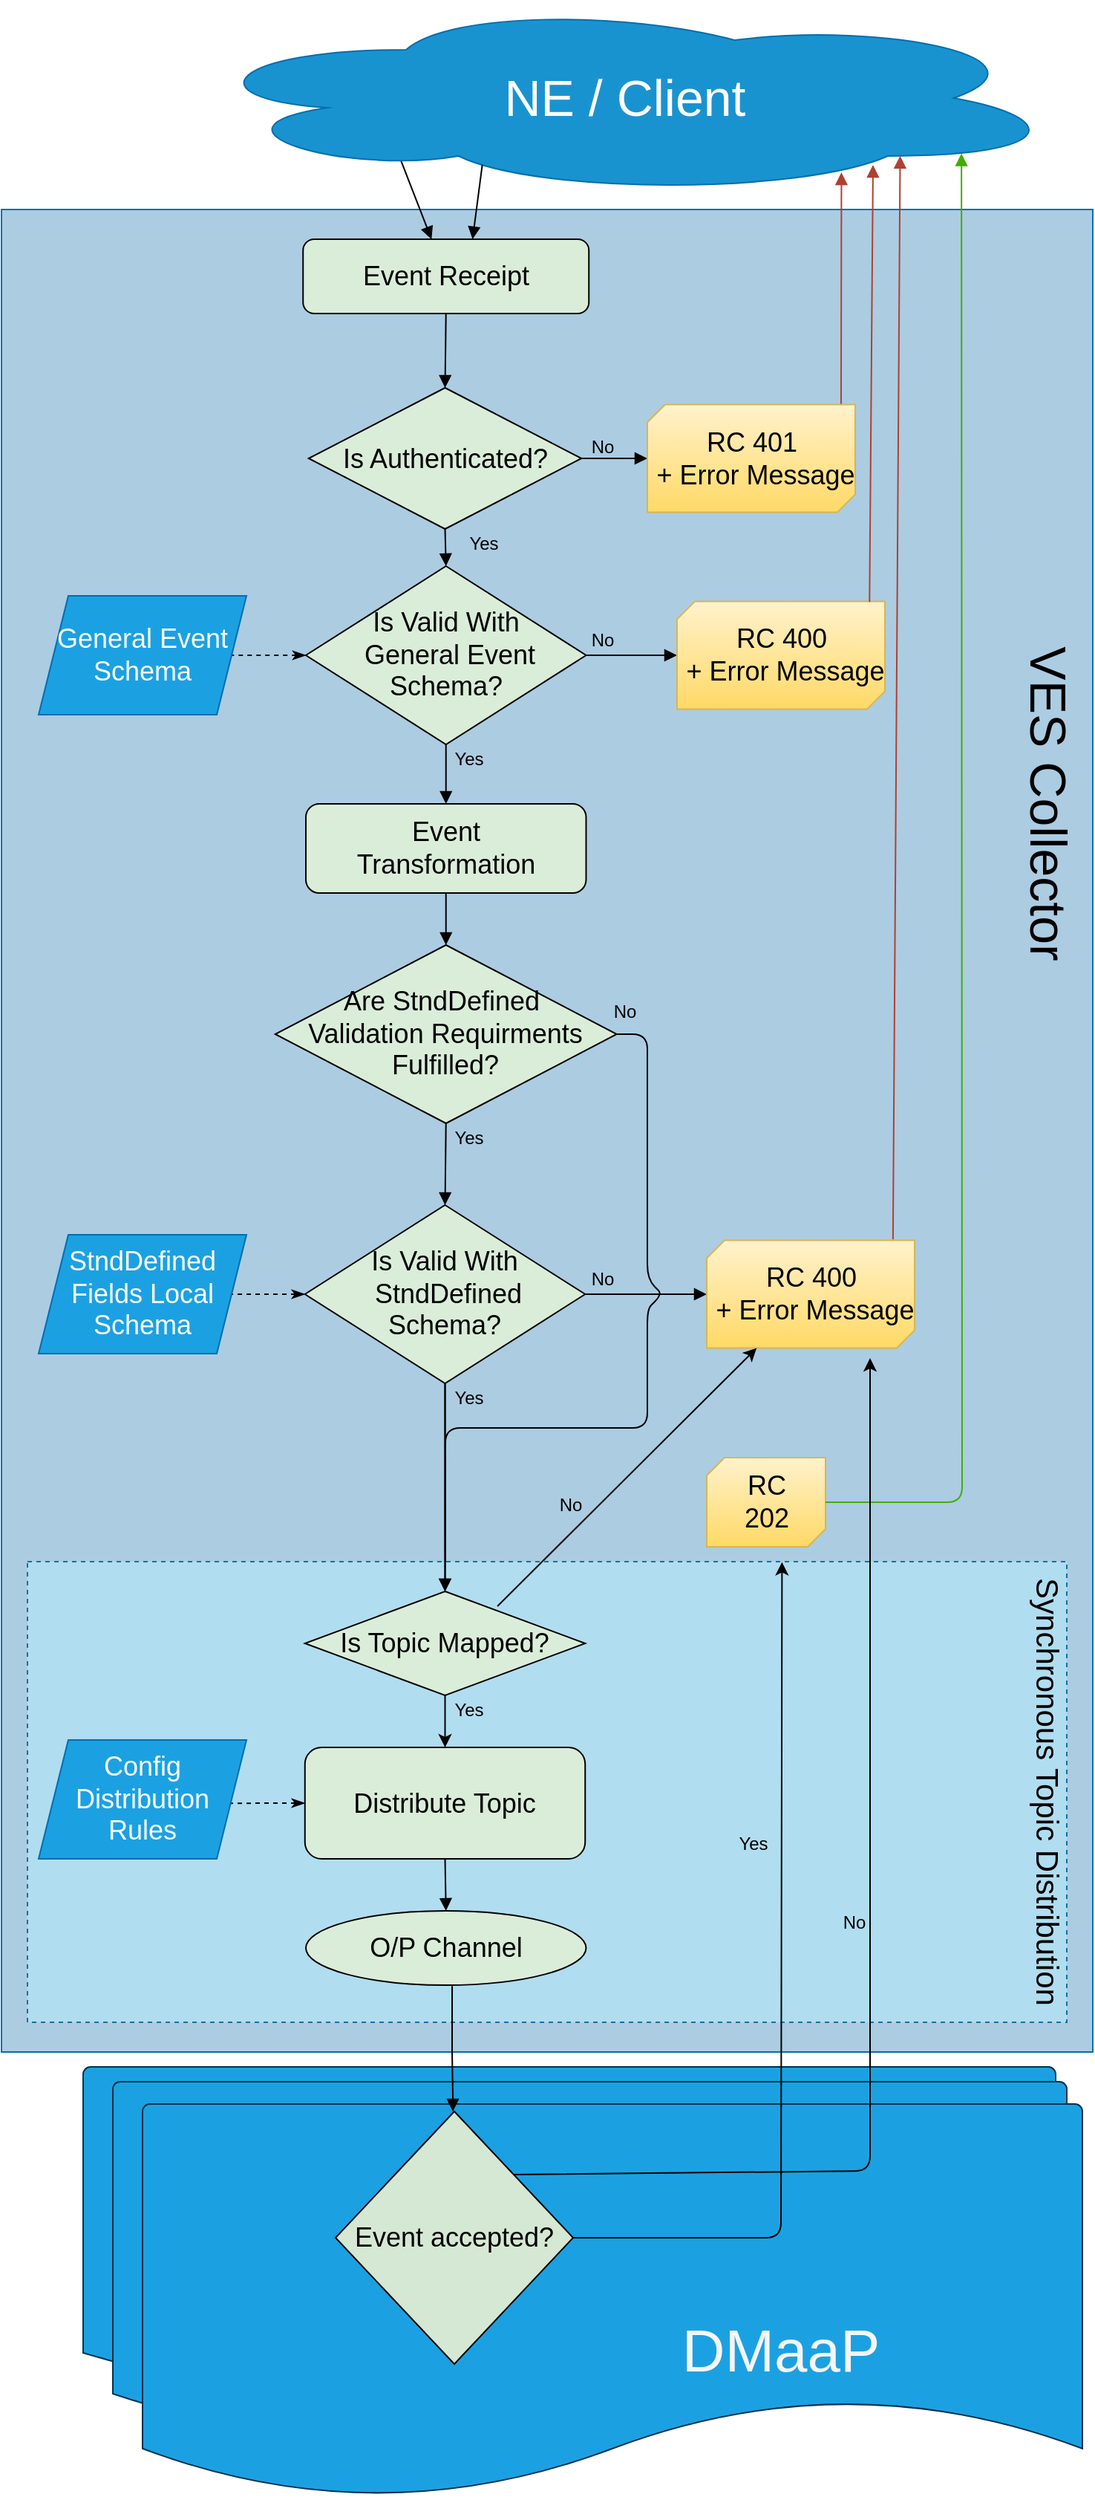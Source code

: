 <mxfile version="14.8.5" type="device"><diagram id="vMUO8L_1uB_JH7kcPZuJ" name="Page-1"><mxGraphModel dx="2370" dy="1078" grid="1" gridSize="10" guides="1" tooltips="1" connect="1" arrows="1" fold="1" page="1" pageScale="1" pageWidth="850" pageHeight="1100" math="0" shadow="0"><root><mxCell id="0"/><mxCell id="1" parent="0"/><mxCell id="pWnW0BS2OTKECx-yR50t-5" value="" style="strokeWidth=1;html=1;shape=mxgraph.flowchart.document2;whiteSpace=wrap;size=0.25;fillColor=#1ba1e2;fontSize=18;fontColor=#ffffff;strokeColor=#00314F;" vertex="1" parent="1"><mxGeometry x="120" y="1400" width="655" height="220" as="geometry"/></mxCell><mxCell id="96e1CSNELmbKJ8G_J5Kl-3" value="" style="rounded=0;whiteSpace=wrap;html=1;fontFamily=Helvetica;fontSize=12;fontColor=#ffffff;align=left;strokeColor=#006EAF;fillColor=#ACCCE2;" parent="1" vertex="1"><mxGeometry x="65" y="150" width="735" height="1240" as="geometry"/></mxCell><mxCell id="96e1CSNELmbKJ8G_J5Kl-4" value="&lt;font style=&quot;font-size: 34px&quot;&gt;VES Collector&lt;/font&gt;" style="text;html=1;strokeColor=none;fillColor=none;align=center;verticalAlign=middle;whiteSpace=wrap;rounded=0;rotation=90;" parent="1" vertex="1"><mxGeometry x="660" y="530" width="220" height="40" as="geometry"/></mxCell><mxCell id="96e1CSNELmbKJ8G_J5Kl-5" value="&lt;font style=&quot;font-size: 18px;&quot;&gt;Event Receipt&lt;/font&gt;" style="rounded=1;whiteSpace=wrap;html=1;fontFamily=Helvetica;fontSize=18;fontColor=#000000;align=center;strokeColor=#000000;fillColor=#DAEDD9;" parent="1" vertex="1"><mxGeometry x="268.12" y="170" width="192.5" height="50" as="geometry"/></mxCell><mxCell id="96e1CSNELmbKJ8G_J5Kl-37" style="edgeStyle=orthogonalEdgeStyle;rounded=0;orthogonalLoop=1;jettySize=auto;html=1;exitX=0.5;exitY=1;exitDx=0;exitDy=0;entryX=0.5;entryY=0;entryDx=0;entryDy=0;endArrow=block;endFill=1;fontSize=18;" parent="1" source="96e1CSNELmbKJ8G_J5Kl-6" target="96e1CSNELmbKJ8G_J5Kl-9" edge="1"><mxGeometry relative="1" as="geometry"/></mxCell><mxCell id="96e1CSNELmbKJ8G_J5Kl-43" style="edgeStyle=orthogonalEdgeStyle;rounded=0;orthogonalLoop=1;jettySize=auto;html=1;exitX=1;exitY=0.5;exitDx=0;exitDy=0;entryX=0;entryY=0.5;entryDx=0;entryDy=0;entryPerimeter=0;endArrow=block;endFill=1;fontSize=18;" parent="1" source="96e1CSNELmbKJ8G_J5Kl-6" edge="1"><mxGeometry relative="1" as="geometry"><mxPoint x="500" y="317.5" as="targetPoint"/></mxGeometry></mxCell><mxCell id="96e1CSNELmbKJ8G_J5Kl-6" value="&lt;font style=&quot;font-size: 18px&quot;&gt;Is Authenticated?&lt;/font&gt;" style="rhombus;whiteSpace=wrap;html=1;fillColor=#DAEDD9;fontSize=18;" parent="1" vertex="1"><mxGeometry x="271.88" y="270" width="183.75" height="95" as="geometry"/></mxCell><mxCell id="96e1CSNELmbKJ8G_J5Kl-38" style="edgeStyle=orthogonalEdgeStyle;rounded=0;orthogonalLoop=1;jettySize=auto;html=1;exitX=0.5;exitY=1;exitDx=0;exitDy=0;entryX=0.5;entryY=0;entryDx=0;entryDy=0;endArrow=block;endFill=1;fontSize=18;" parent="1" source="96e1CSNELmbKJ8G_J5Kl-9" target="96e1CSNELmbKJ8G_J5Kl-20" edge="1"><mxGeometry relative="1" as="geometry"/></mxCell><mxCell id="96e1CSNELmbKJ8G_J5Kl-40" style="edgeStyle=orthogonalEdgeStyle;rounded=0;orthogonalLoop=1;jettySize=auto;html=1;exitX=0;exitY=0.5;exitDx=0;exitDy=0;entryX=1;entryY=0.5;entryDx=0;entryDy=0;endArrow=none;endFill=0;fontSize=18;dashed=1;startArrow=classicThin;startFill=1;" parent="1" source="96e1CSNELmbKJ8G_J5Kl-9" target="96e1CSNELmbKJ8G_J5Kl-16" edge="1"><mxGeometry relative="1" as="geometry"/></mxCell><mxCell id="96e1CSNELmbKJ8G_J5Kl-44" style="edgeStyle=orthogonalEdgeStyle;rounded=0;orthogonalLoop=1;jettySize=auto;html=1;exitX=1;exitY=0.5;exitDx=0;exitDy=0;entryX=0;entryY=0.5;entryDx=0;entryDy=0;entryPerimeter=0;endArrow=block;endFill=1;fontSize=18;" parent="1" source="96e1CSNELmbKJ8G_J5Kl-9" edge="1"><mxGeometry relative="1" as="geometry"><mxPoint x="520" y="450" as="targetPoint"/></mxGeometry></mxCell><mxCell id="96e1CSNELmbKJ8G_J5Kl-9" value="Is Valid With&lt;br&gt;&amp;nbsp;General Event&lt;br&gt;Schema?" style="rhombus;whiteSpace=wrap;html=1;fillColor=#DAEDD9;fontSize=18;" parent="1" vertex="1"><mxGeometry x="270" y="390" width="188.74" height="120" as="geometry"/></mxCell><mxCell id="96e1CSNELmbKJ8G_J5Kl-16" value="General Event Schema" style="shape=parallelogram;perimeter=parallelogramPerimeter;whiteSpace=wrap;html=1;fixedSize=1;fillColor=#1ba1e2;fontSize=18;strokeColor=#006EAF;fontColor=#ffffff;" parent="1" vertex="1"><mxGeometry x="90" y="410" width="140" height="80" as="geometry"/></mxCell><mxCell id="96e1CSNELmbKJ8G_J5Kl-39" style="edgeStyle=orthogonalEdgeStyle;rounded=0;orthogonalLoop=1;jettySize=auto;html=1;exitX=0.5;exitY=1;exitDx=0;exitDy=0;entryX=0.5;entryY=0;entryDx=0;entryDy=0;endArrow=block;endFill=1;fontSize=18;" parent="1" source="96e1CSNELmbKJ8G_J5Kl-20" target="H4DT108jTsMPoyHfS6KQ-10" edge="1"><mxGeometry relative="1" as="geometry"/></mxCell><mxCell id="96e1CSNELmbKJ8G_J5Kl-20" value="Event&lt;br&gt;Transformation" style="rounded=1;whiteSpace=wrap;html=1;fontFamily=Helvetica;fontSize=18;fontColor=#000000;align=center;strokeColor=#000000;fillColor=#DAEDD9;" parent="1" vertex="1"><mxGeometry x="270" y="550" width="188.74" height="60" as="geometry"/></mxCell><mxCell id="96e1CSNELmbKJ8G_J5Kl-42" style="edgeStyle=orthogonalEdgeStyle;rounded=0;orthogonalLoop=1;jettySize=auto;html=1;exitX=0;exitY=0.5;exitDx=0;exitDy=0;entryX=1;entryY=0.5;entryDx=0;entryDy=0;endArrow=none;endFill=0;fontSize=18;dashed=1;startArrow=classicThin;startFill=1;" parent="1" source="96e1CSNELmbKJ8G_J5Kl-22" target="96e1CSNELmbKJ8G_J5Kl-24" edge="1"><mxGeometry relative="1" as="geometry"/></mxCell><mxCell id="96e1CSNELmbKJ8G_J5Kl-46" style="edgeStyle=orthogonalEdgeStyle;rounded=0;orthogonalLoop=1;jettySize=auto;html=1;exitX=1;exitY=0.5;exitDx=0;exitDy=0;entryX=0;entryY=0.5;entryDx=0;entryDy=0;entryPerimeter=0;endArrow=block;endFill=1;fontSize=18;" parent="1" source="96e1CSNELmbKJ8G_J5Kl-22" edge="1"><mxGeometry relative="1" as="geometry"><mxPoint x="540" y="880" as="targetPoint"/></mxGeometry></mxCell><mxCell id="Hem029nruw4OFJo3yozP-3" style="edgeStyle=orthogonalEdgeStyle;rounded=1;orthogonalLoop=1;jettySize=auto;html=1;exitX=0.5;exitY=1;exitDx=0;exitDy=0;" parent="1" source="96e1CSNELmbKJ8G_J5Kl-22" edge="1"><mxGeometry relative="1" as="geometry"><Array as="points"><mxPoint x="364" y="1040"/><mxPoint x="364" y="1040"/></Array><mxPoint x="364" y="1070" as="targetPoint"/></mxGeometry></mxCell><mxCell id="96e1CSNELmbKJ8G_J5Kl-22" value="Is Valid With&lt;br&gt;&amp;nbsp;StndDefined &lt;br&gt;Schema?" style="rhombus;whiteSpace=wrap;html=1;fillColor=#DAEDD9;fontSize=18;" parent="1" vertex="1"><mxGeometry x="269.38" y="820" width="188.74" height="120" as="geometry"/></mxCell><mxCell id="96e1CSNELmbKJ8G_J5Kl-24" value="StndDefined&lt;br&gt;Fields Local&lt;br&gt;Schema" style="shape=parallelogram;perimeter=parallelogramPerimeter;whiteSpace=wrap;html=1;fixedSize=1;fillColor=#1ba1e2;fontSize=18;strokeColor=#006EAF;fontColor=#ffffff;" parent="1" vertex="1"><mxGeometry x="90" y="840" width="140" height="80" as="geometry"/></mxCell><mxCell id="96e1CSNELmbKJ8G_J5Kl-25" value="" style="rounded=0;whiteSpace=wrap;html=1;dashed=1;fontFamily=Helvetica;fontSize=18;fontColor=#000000;align=center;strokeColor=#10739e;fillColor=#b1ddf0;" parent="1" vertex="1"><mxGeometry x="82.5" y="1060" width="700" height="310" as="geometry"/></mxCell><mxCell id="96e1CSNELmbKJ8G_J5Kl-26" value="&lt;font style=&quot;font-size: 21px&quot;&gt;Synchronous Topic Distribution&lt;/font&gt;" style="text;html=1;strokeColor=none;fillColor=none;align=center;verticalAlign=middle;whiteSpace=wrap;rounded=0;dashed=1;fontSize=18;rotation=90;" parent="1" vertex="1"><mxGeometry x="610" y="1205" width="320" height="20" as="geometry"/></mxCell><mxCell id="Hem029nruw4OFJo3yozP-4" style="edgeStyle=orthogonalEdgeStyle;rounded=1;orthogonalLoop=1;jettySize=auto;html=1;exitX=0.5;exitY=1;exitDx=0;exitDy=0;entryX=0.5;entryY=0;entryDx=0;entryDy=0;" parent="1" source="96e1CSNELmbKJ8G_J5Kl-27" target="96e1CSNELmbKJ8G_J5Kl-33" edge="1"><mxGeometry relative="1" as="geometry"/></mxCell><mxCell id="96e1CSNELmbKJ8G_J5Kl-27" value="Is Topic Mapped?" style="rhombus;whiteSpace=wrap;html=1;fontFamily=Helvetica;fontSize=18;fontColor=#000000;align=center;strokeColor=#000000;fillColor=#DAEDD9;" parent="1" vertex="1"><mxGeometry x="269.38" y="1080" width="188.74" height="70" as="geometry"/></mxCell><mxCell id="96e1CSNELmbKJ8G_J5Kl-30" value="&lt;font style=&quot;font-size: 18px&quot;&gt;RC&lt;br style=&quot;font-size: 18px&quot;&gt;202&lt;br&gt;&lt;/font&gt;" style="verticalLabelPosition=middle;verticalAlign=middle;html=1;shape=mxgraph.basic.diag_snip_rect;dx=6;fillColor=#fff2cc;labelPosition=center;align=center;strokeColor=#d6b656;gradientColor=#ffd966;fontSize=18;" parent="1" vertex="1"><mxGeometry x="540" y="990" width="80" height="60" as="geometry"/></mxCell><mxCell id="96e1CSNELmbKJ8G_J5Kl-63" style="edgeStyle=orthogonalEdgeStyle;rounded=0;orthogonalLoop=1;jettySize=auto;html=1;exitX=0;exitY=0.5;exitDx=0;exitDy=0;entryX=0.919;entryY=0.533;entryDx=0;entryDy=0;entryPerimeter=0;endArrow=none;endFill=0;fontSize=18;dashed=1;startArrow=classicThin;startFill=1;" parent="1" source="96e1CSNELmbKJ8G_J5Kl-33" target="96e1CSNELmbKJ8G_J5Kl-62" edge="1"><mxGeometry relative="1" as="geometry"/></mxCell><mxCell id="96e1CSNELmbKJ8G_J5Kl-72" style="edgeStyle=orthogonalEdgeStyle;rounded=0;orthogonalLoop=1;jettySize=auto;html=1;exitX=0.5;exitY=1;exitDx=0;exitDy=0;entryX=0.5;entryY=0;entryDx=0;entryDy=0;endArrow=block;endFill=1;fontSize=18;fontColor=#F5F5F5;" parent="1" source="96e1CSNELmbKJ8G_J5Kl-33" target="96e1CSNELmbKJ8G_J5Kl-71" edge="1"><mxGeometry relative="1" as="geometry"/></mxCell><mxCell id="96e1CSNELmbKJ8G_J5Kl-33" value="Distribute Topic&lt;br&gt;" style="rounded=1;whiteSpace=wrap;html=1;fontFamily=Helvetica;fontSize=18;fontColor=#000000;align=center;strokeColor=#000000;fillColor=#DAEDD9;" parent="1" vertex="1"><mxGeometry x="269.38" y="1185" width="188.74" height="75" as="geometry"/></mxCell><mxCell id="96e1CSNELmbKJ8G_J5Kl-35" value="" style="endArrow=block;html=1;fontSize=18;endFill=1;exitX=0.244;exitY=0.822;exitDx=0;exitDy=0;exitPerimeter=0;" parent="1" source="96e1CSNELmbKJ8G_J5Kl-1" target="96e1CSNELmbKJ8G_J5Kl-5" edge="1"><mxGeometry width="50" height="50" relative="1" as="geometry"><mxPoint x="380" y="480" as="sourcePoint"/><mxPoint x="100" y="80" as="targetPoint"/></mxGeometry></mxCell><mxCell id="96e1CSNELmbKJ8G_J5Kl-36" value="" style="endArrow=block;html=1;fontSize=18;endFill=1;exitX=0.5;exitY=1;exitDx=0;exitDy=0;entryX=0.5;entryY=0;entryDx=0;entryDy=0;" parent="1" source="96e1CSNELmbKJ8G_J5Kl-5" target="96e1CSNELmbKJ8G_J5Kl-6" edge="1"><mxGeometry width="50" height="50" relative="1" as="geometry"><mxPoint x="370.51" y="125.82" as="sourcePoint"/><mxPoint x="374.37" y="180" as="targetPoint"/></mxGeometry></mxCell><mxCell id="96e1CSNELmbKJ8G_J5Kl-47" style="edgeStyle=orthogonalEdgeStyle;rounded=0;orthogonalLoop=1;jettySize=auto;html=1;exitX=0.5;exitY=1;exitDx=0;exitDy=0;entryX=0.5;entryY=0;entryDx=0;entryDy=0;endArrow=block;endFill=1;fontSize=18;" parent="1" source="96e1CSNELmbKJ8G_J5Kl-22" target="96e1CSNELmbKJ8G_J5Kl-27" edge="1"><mxGeometry relative="1" as="geometry"/></mxCell><mxCell id="96e1CSNELmbKJ8G_J5Kl-1" value="&lt;font style=&quot;font-size: 34px&quot;&gt;NE / Client&lt;/font&gt;" style="ellipse;shape=cloud;whiteSpace=wrap;html=1;strokeColor=#006EAF;fontColor=#ffffff;fillColor=#1993CF;" parent="1" vertex="1"><mxGeometry x="190" y="10" width="590" height="130" as="geometry"/></mxCell><mxCell id="96e1CSNELmbKJ8G_J5Kl-54" value="" style="endArrow=block;html=1;fontSize=18;endFill=1;exitX=0.337;exitY=0.846;exitDx=0;exitDy=0;exitPerimeter=0;entryX=0.593;entryY=0;entryDx=0;entryDy=0;entryPerimeter=0;" parent="1" source="96e1CSNELmbKJ8G_J5Kl-1" target="96e1CSNELmbKJ8G_J5Kl-5" edge="1"><mxGeometry width="50" height="50" relative="1" as="geometry"><mxPoint x="343.96" y="126.86" as="sourcePoint"/><mxPoint x="363.427" y="180.195" as="targetPoint"/></mxGeometry></mxCell><mxCell id="96e1CSNELmbKJ8G_J5Kl-56" value="" style="endArrow=block;html=1;fontSize=18;endFill=1;fillColor=#fad9d5;strokeColor=#ae4132;entryX=0.747;entryY=0.885;entryDx=0;entryDy=0;entryPerimeter=0;exitX=0.932;exitY=0.004;exitDx=0;exitDy=0;exitPerimeter=0;" parent="1" source="cLg6ceYGLbupnygdDXTe-1" target="96e1CSNELmbKJ8G_J5Kl-1" edge="1"><mxGeometry width="50" height="50" relative="1" as="geometry"><mxPoint x="614" y="282" as="sourcePoint"/><mxPoint x="610" y="210" as="targetPoint"/></mxGeometry></mxCell><mxCell id="96e1CSNELmbKJ8G_J5Kl-59" value="" style="endArrow=block;html=1;fontSize=18;entryX=0.814;entryY=0.799;entryDx=0;entryDy=0;entryPerimeter=0;endFill=1;fillColor=#fad9d5;strokeColor=#ae4132;exitX=0.896;exitY=-0.008;exitDx=0;exitDy=0;exitPerimeter=0;" parent="1" source="cLg6ceYGLbupnygdDXTe-3" target="96e1CSNELmbKJ8G_J5Kl-1" edge="1"><mxGeometry width="50" height="50" relative="1" as="geometry"><mxPoint x="612" y="699" as="sourcePoint"/><mxPoint x="630.0" y="277.78" as="targetPoint"/></mxGeometry></mxCell><mxCell id="96e1CSNELmbKJ8G_J5Kl-61" value="" style="endArrow=block;html=1;fontSize=18;exitX=1;exitY=0.5;exitDx=0;exitDy=0;exitPerimeter=0;entryX=0.884;entryY=0.787;entryDx=0;entryDy=0;entryPerimeter=0;endFill=1;fillColor=#60a917;strokeColor=#42AD00;" parent="1" source="96e1CSNELmbKJ8G_J5Kl-30" target="96e1CSNELmbKJ8G_J5Kl-1" edge="1"><mxGeometry width="50" height="50" relative="1" as="geometry"><mxPoint x="740" y="1020" as="sourcePoint"/><mxPoint x="790" y="970" as="targetPoint"/><Array as="points"><mxPoint x="712" y="1020"/></Array></mxGeometry></mxCell><mxCell id="96e1CSNELmbKJ8G_J5Kl-62" value="Config&lt;br&gt;Distribution Rules" style="shape=parallelogram;perimeter=parallelogramPerimeter;whiteSpace=wrap;html=1;fixedSize=1;fillColor=#1ba1e2;fontSize=18;strokeColor=#006EAF;fontColor=#ffffff;" parent="1" vertex="1"><mxGeometry x="90" y="1180" width="140" height="80" as="geometry"/></mxCell><mxCell id="96e1CSNELmbKJ8G_J5Kl-71" value="O/P Channel" style="ellipse;whiteSpace=wrap;html=1;fontFamily=Helvetica;fontSize=18;fontColor=#000000;align=center;strokeColor=#000000;fillColor=#DAEDD9;" parent="1" vertex="1"><mxGeometry x="270" y="1295" width="188.74" height="50" as="geometry"/></mxCell><mxCell id="cLg6ceYGLbupnygdDXTe-1" value="&lt;font style=&quot;font-size: 18px&quot;&gt;RC 401&lt;br&gt;&amp;nbsp;+ Error Message&lt;br&gt;&lt;/font&gt;" style="verticalLabelPosition=middle;verticalAlign=middle;html=1;shape=mxgraph.basic.diag_snip_rect;dx=6;fillColor=#fff2cc;labelPosition=center;align=center;strokeColor=#d6b656;gradientColor=#ffd966;fontSize=18;" parent="1" vertex="1"><mxGeometry x="500" y="281.25" width="140" height="72.5" as="geometry"/></mxCell><mxCell id="cLg6ceYGLbupnygdDXTe-2" value="&lt;font style=&quot;font-size: 18px&quot;&gt;RC 400&lt;br&gt;&amp;nbsp;+ Error Message&lt;br&gt;&lt;/font&gt;" style="verticalLabelPosition=middle;verticalAlign=middle;html=1;shape=mxgraph.basic.diag_snip_rect;dx=6;fillColor=#fff2cc;labelPosition=center;align=center;strokeColor=#d6b656;gradientColor=#ffd966;fontSize=18;" parent="1" vertex="1"><mxGeometry x="520" y="413.75" width="140" height="72.5" as="geometry"/></mxCell><mxCell id="cLg6ceYGLbupnygdDXTe-3" value="&lt;font style=&quot;font-size: 18px&quot;&gt;RC 400&lt;br&gt;&amp;nbsp;+ Error Message&lt;br&gt;&lt;/font&gt;" style="verticalLabelPosition=middle;verticalAlign=middle;html=1;shape=mxgraph.basic.diag_snip_rect;dx=6;fillColor=#fff2cc;labelPosition=center;align=center;strokeColor=#d6b656;gradientColor=#ffd966;fontSize=18;" parent="1" vertex="1"><mxGeometry x="540" y="843.75" width="140" height="72.5" as="geometry"/></mxCell><mxCell id="cLg6ceYGLbupnygdDXTe-4" value="" style="endArrow=block;html=1;fontSize=18;endFill=1;fillColor=#fad9d5;strokeColor=#ae4132;exitX=0.926;exitY=0.005;exitDx=0;exitDy=0;exitPerimeter=0;" parent="1" source="cLg6ceYGLbupnygdDXTe-2" edge="1"><mxGeometry width="50" height="50" relative="1" as="geometry"><mxPoint x="650.0" y="269.995" as="sourcePoint"/><mxPoint x="652" y="120" as="targetPoint"/></mxGeometry></mxCell><mxCell id="cLg6ceYGLbupnygdDXTe-5" value="No" style="text;html=1;strokeColor=none;fillColor=none;align=center;verticalAlign=middle;whiteSpace=wrap;rounded=0;" parent="1" vertex="1"><mxGeometry x="450" y="300" width="40" height="20" as="geometry"/></mxCell><mxCell id="cLg6ceYGLbupnygdDXTe-6" value="No" style="text;html=1;strokeColor=none;fillColor=none;align=center;verticalAlign=middle;whiteSpace=wrap;rounded=0;" parent="1" vertex="1"><mxGeometry x="450" y="430" width="40" height="20" as="geometry"/></mxCell><mxCell id="cLg6ceYGLbupnygdDXTe-8" value="No" style="text;html=1;strokeColor=none;fillColor=none;align=center;verticalAlign=middle;whiteSpace=wrap;rounded=0;" parent="1" vertex="1"><mxGeometry x="450" y="860" width="40" height="20" as="geometry"/></mxCell><mxCell id="H4DT108jTsMPoyHfS6KQ-8" value="Yes" style="text;html=1;strokeColor=none;fillColor=none;align=center;verticalAlign=middle;whiteSpace=wrap;rounded=0;" parent="1" vertex="1"><mxGeometry x="370" y="365" width="40" height="20" as="geometry"/></mxCell><mxCell id="H4DT108jTsMPoyHfS6KQ-10" value="&lt;font style=&quot;font-size: 18px&quot;&gt;Are StndDefined&amp;nbsp;&lt;br&gt;Validation Requirments&lt;br&gt;Fulfilled?&lt;br&gt;&lt;/font&gt;" style="rhombus;whiteSpace=wrap;html=1;fillColor=#DAEDD9;fontSize=18;" parent="1" vertex="1"><mxGeometry x="249.37" y="645" width="230" height="120" as="geometry"/></mxCell><mxCell id="H4DT108jTsMPoyHfS6KQ-12" value="Yes" style="text;html=1;strokeColor=none;fillColor=none;align=center;verticalAlign=middle;whiteSpace=wrap;rounded=0;" parent="1" vertex="1"><mxGeometry x="360" y="510" width="40" height="20" as="geometry"/></mxCell><mxCell id="H4DT108jTsMPoyHfS6KQ-14" value="" style="endArrow=block;html=1;exitX=0.5;exitY=1;exitDx=0;exitDy=0;entryX=0.5;entryY=0;entryDx=0;entryDy=0;endFill=1;" parent="1" source="H4DT108jTsMPoyHfS6KQ-10" target="96e1CSNELmbKJ8G_J5Kl-22" edge="1"><mxGeometry width="50" height="50" relative="1" as="geometry"><mxPoint x="390" y="830" as="sourcePoint"/><mxPoint x="440" y="780" as="targetPoint"/></mxGeometry></mxCell><mxCell id="H4DT108jTsMPoyHfS6KQ-15" value="Yes" style="text;html=1;strokeColor=none;fillColor=none;align=center;verticalAlign=middle;whiteSpace=wrap;rounded=0;" parent="1" vertex="1"><mxGeometry x="360" y="765" width="40" height="20" as="geometry"/></mxCell><mxCell id="H4DT108jTsMPoyHfS6KQ-16" value="" style="endArrow=block;html=1;exitX=1;exitY=0.5;exitDx=0;exitDy=0;endFill=1;entryX=0.5;entryY=0;entryDx=0;entryDy=0;" parent="1" source="H4DT108jTsMPoyHfS6KQ-10" target="96e1CSNELmbKJ8G_J5Kl-27" edge="1"><mxGeometry width="50" height="50" relative="1" as="geometry"><mxPoint x="374.37" y="775" as="sourcePoint"/><mxPoint x="364" y="970" as="targetPoint"/><Array as="points"><mxPoint x="500" y="705"/><mxPoint x="500" y="870"/><mxPoint x="510" y="880"/><mxPoint x="500" y="890"/><mxPoint x="500" y="970"/><mxPoint x="440" y="970"/><mxPoint x="364" y="970"/></Array></mxGeometry></mxCell><mxCell id="H4DT108jTsMPoyHfS6KQ-17" value="Yes" style="text;html=1;strokeColor=none;fillColor=none;align=center;verticalAlign=middle;whiteSpace=wrap;rounded=0;" parent="1" vertex="1"><mxGeometry x="360" y="940" width="40" height="20" as="geometry"/></mxCell><mxCell id="Hem029nruw4OFJo3yozP-1" value="No" style="text;html=1;strokeColor=none;fillColor=none;align=center;verticalAlign=middle;whiteSpace=wrap;rounded=0;" parent="1" vertex="1"><mxGeometry x="465" y="680" width="40" height="20" as="geometry"/></mxCell><mxCell id="Hem029nruw4OFJo3yozP-6" value="Yes" style="text;html=1;strokeColor=none;fillColor=none;align=center;verticalAlign=middle;whiteSpace=wrap;rounded=0;" parent="1" vertex="1"><mxGeometry x="360" y="1150" width="40" height="20" as="geometry"/></mxCell><mxCell id="pWnW0BS2OTKECx-yR50t-6" value="" style="strokeWidth=1;html=1;shape=mxgraph.flowchart.document2;whiteSpace=wrap;size=0.25;fillColor=#1ba1e2;fontSize=18;fontColor=#ffffff;strokeColor=#00314F;" vertex="1" parent="1"><mxGeometry x="140" y="1410" width="642.5" height="240" as="geometry"/></mxCell><mxCell id="96e1CSNELmbKJ8G_J5Kl-68" value="" style="strokeWidth=1;html=1;shape=mxgraph.flowchart.document2;whiteSpace=wrap;size=0.25;fillColor=#1ba1e2;fontSize=18;fontColor=#ffffff;strokeColor=#00314F;" parent="1" vertex="1"><mxGeometry x="160" y="1425" width="633" height="265" as="geometry"/></mxCell><mxCell id="pWnW0BS2OTKECx-yR50t-4" value="&lt;font style=&quot;font-size: 18px&quot;&gt;Event accepted?&lt;/font&gt;" style="rhombus;whiteSpace=wrap;html=1;fillColor=#d5e8d4;rounded=0;sketch=0;shadow=0;labelBorderColor=none;" vertex="1" parent="1"><mxGeometry x="290" y="1430" width="160" height="170" as="geometry"/></mxCell><mxCell id="96e1CSNELmbKJ8G_J5Kl-69" value="&lt;font style=&quot;font-size: 40px&quot;&gt;DMaaP&lt;/font&gt;" style="text;html=1;align=center;verticalAlign=middle;whiteSpace=wrap;rounded=0;fontSize=18;fontColor=#F5F5F5;" parent="1" vertex="1"><mxGeometry x="570" y="1580" width="40" height="20" as="geometry"/></mxCell><mxCell id="96e1CSNELmbKJ8G_J5Kl-73" style="edgeStyle=orthogonalEdgeStyle;rounded=0;orthogonalLoop=1;jettySize=auto;html=1;endArrow=block;endFill=1;fontSize=18;fontColor=#F5F5F5;exitX=0.522;exitY=1.012;exitDx=0;exitDy=0;exitPerimeter=0;" parent="1" source="96e1CSNELmbKJ8G_J5Kl-71" edge="1"><mxGeometry relative="1" as="geometry"><mxPoint x="369" y="1430" as="targetPoint"/><Array as="points"><mxPoint x="369" y="1390"/><mxPoint x="369" y="1390"/><mxPoint x="369" y="1420"/></Array></mxGeometry></mxCell><mxCell id="pWnW0BS2OTKECx-yR50t-7" value="" style="endArrow=classic;html=1;exitX=1;exitY=0.5;exitDx=0;exitDy=0;entryX=0.726;entryY=0.001;entryDx=0;entryDy=0;entryPerimeter=0;" edge="1" parent="1" source="pWnW0BS2OTKECx-yR50t-4" target="96e1CSNELmbKJ8G_J5Kl-25"><mxGeometry width="50" height="50" relative="1" as="geometry"><mxPoint x="550" y="1260" as="sourcePoint"/><mxPoint x="600" y="1210" as="targetPoint"/><Array as="points"><mxPoint x="590" y="1515"/></Array></mxGeometry></mxCell><mxCell id="pWnW0BS2OTKECx-yR50t-9" value="&lt;div style=&quot;font-size: 12px&quot;&gt;&lt;font style=&quot;font-size: 12px&quot;&gt;Yes&lt;/font&gt;&lt;/div&gt;" style="edgeLabel;html=1;align=center;verticalAlign=middle;resizable=0;points=[];labelBackgroundColor=#B1DDF0;" vertex="1" connectable="0" parent="pWnW0BS2OTKECx-yR50t-7"><mxGeometry x="0.402" y="4" relative="1" as="geometry"><mxPoint x="-16" y="12" as="offset"/></mxGeometry></mxCell><mxCell id="pWnW0BS2OTKECx-yR50t-8" value="" style="endArrow=classic;html=1;exitX=1;exitY=0;exitDx=0;exitDy=0;" edge="1" parent="1" source="pWnW0BS2OTKECx-yR50t-4"><mxGeometry width="50" height="50" relative="1" as="geometry"><mxPoint x="550" y="1260" as="sourcePoint"/><mxPoint x="650" y="923" as="targetPoint"/><Array as="points"><mxPoint x="650" y="1470"/></Array></mxGeometry></mxCell><mxCell id="pWnW0BS2OTKECx-yR50t-10" value="&lt;div style=&quot;font-size: 12px&quot;&gt;&lt;font style=&quot;font-size: 12px&quot;&gt;No&lt;/font&gt;&lt;/div&gt;" style="edgeLabel;html=1;align=center;verticalAlign=middle;resizable=0;points=[];labelBackgroundColor=#ACCCE2;" vertex="1" connectable="0" parent="1"><mxGeometry x="449.997" y="1020.003" as="geometry"><mxPoint x="-2" y="2" as="offset"/></mxGeometry></mxCell><mxCell id="pWnW0BS2OTKECx-yR50t-11" value="" style="endArrow=classic;html=1;strokeColor=#000000;exitX=0.687;exitY=0.143;exitDx=0;exitDy=0;exitPerimeter=0;" edge="1" parent="1" source="96e1CSNELmbKJ8G_J5Kl-27" target="cLg6ceYGLbupnygdDXTe-3"><mxGeometry width="50" height="50" relative="1" as="geometry"><mxPoint x="440" y="1050" as="sourcePoint"/><mxPoint x="490" y="1000" as="targetPoint"/></mxGeometry></mxCell><mxCell id="pWnW0BS2OTKECx-yR50t-12" value="&lt;div style=&quot;font-size: 12px&quot;&gt;&lt;font style=&quot;font-size: 12px&quot;&gt;No&lt;/font&gt;&lt;/div&gt;&lt;div style=&quot;font-size: 12px&quot;&gt;&lt;font style=&quot;font-size: 12px&quot;&gt;&lt;br&gt;&lt;/font&gt;&lt;/div&gt;" style="edgeLabel;html=1;align=center;verticalAlign=middle;resizable=0;points=[];labelBackgroundColor=#B1DDF0;" vertex="1" connectable="0" parent="1"><mxGeometry x="639.997" y="1305.003" as="geometry"><mxPoint x="-1" y="5" as="offset"/></mxGeometry></mxCell></root></mxGraphModel></diagram></mxfile>